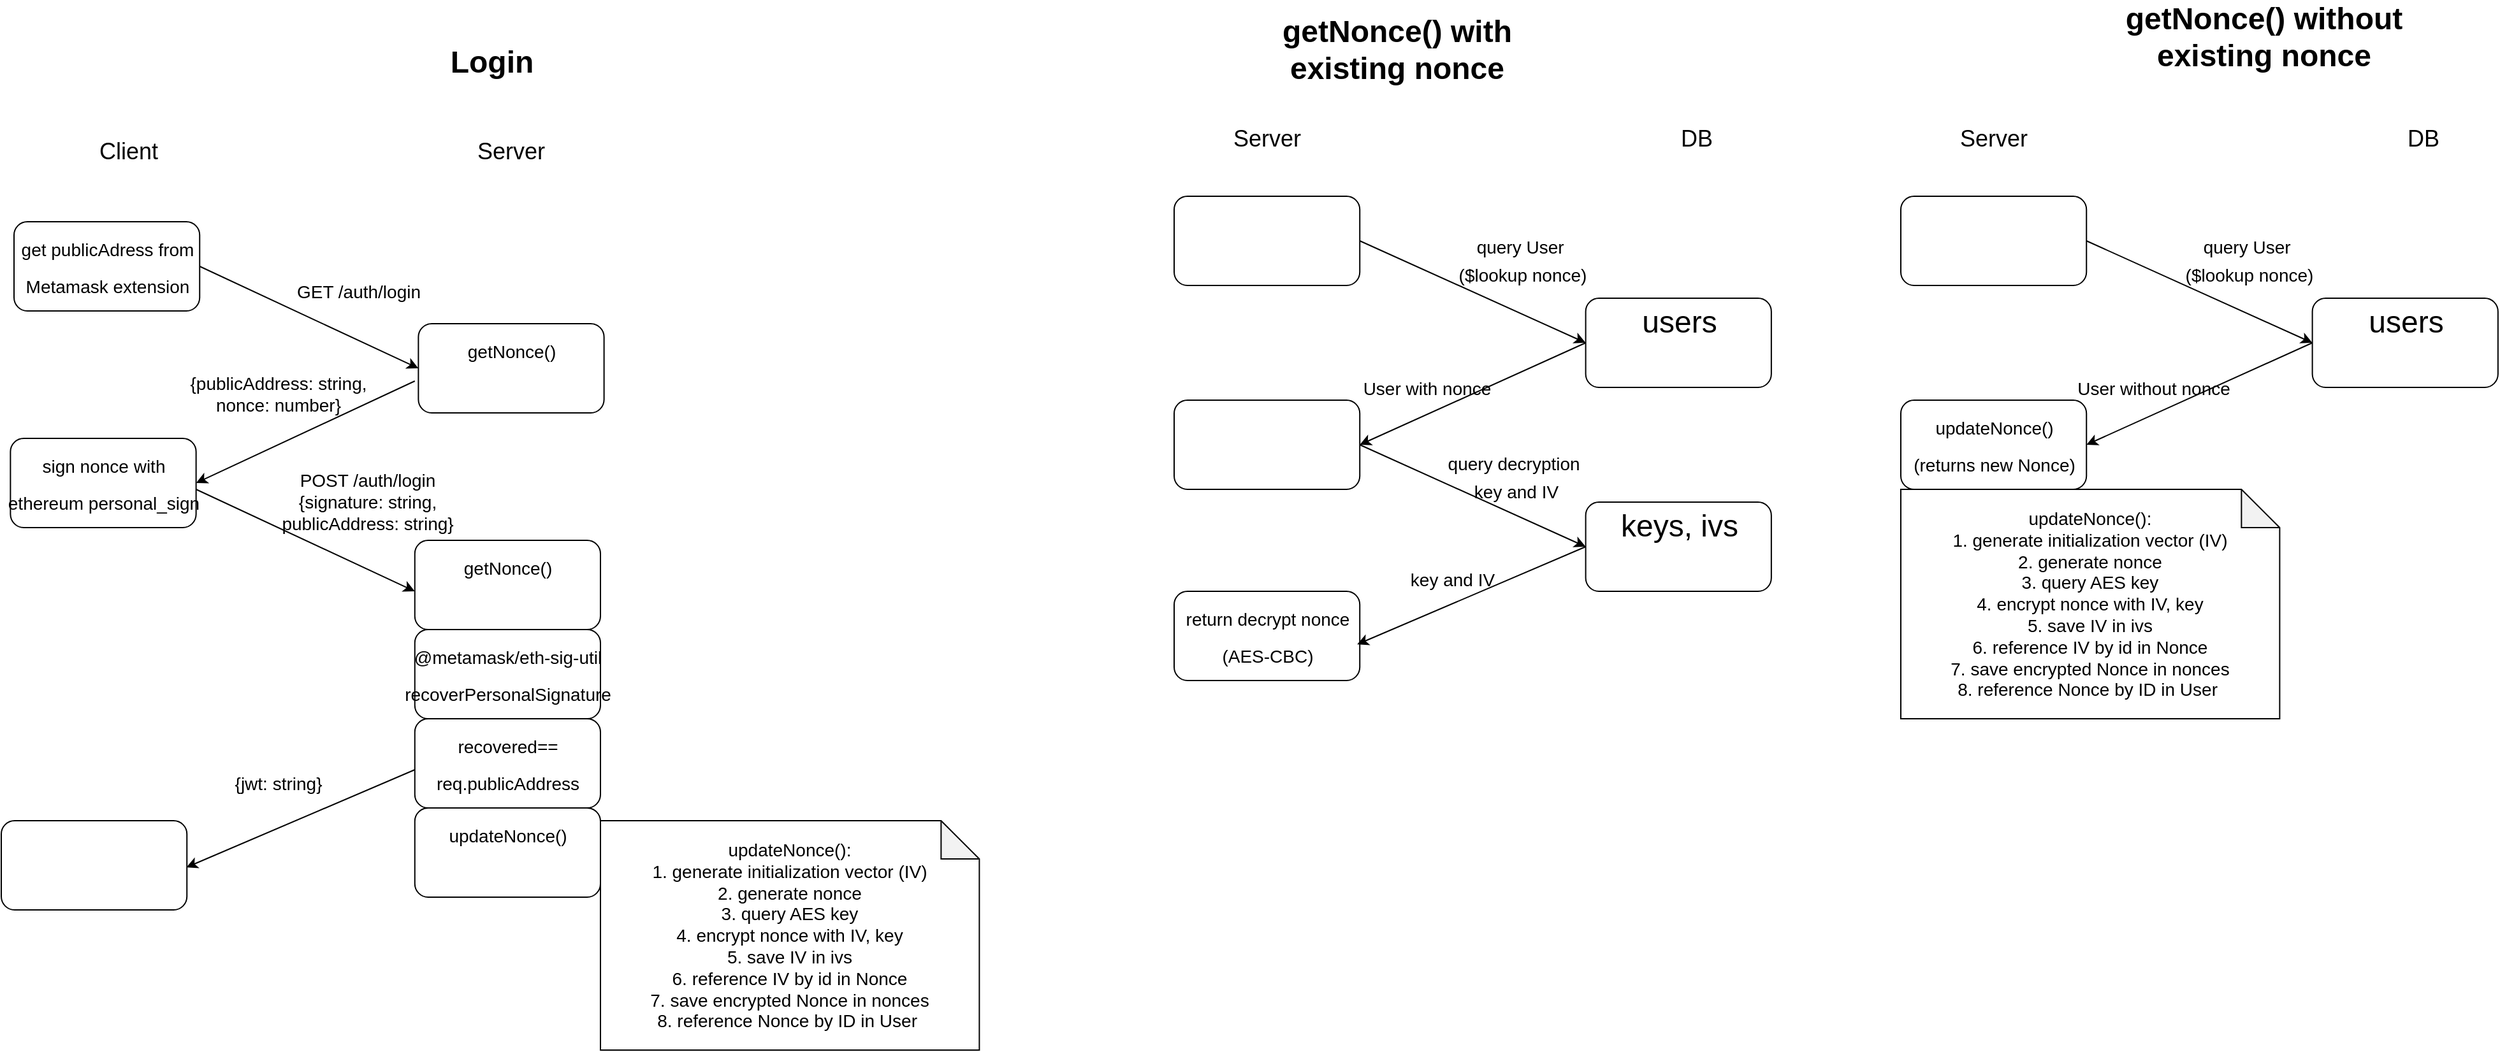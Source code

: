 <mxfile version="20.3.0" type="device" pages="2"><diagram id="kgpKYQtTHZ0yAKxKKP6v" name="Login"><mxGraphModel dx="1185" dy="1835" grid="1" gridSize="10" guides="1" tooltips="1" connect="1" arrows="1" fold="1" page="1" pageScale="1" pageWidth="850" pageHeight="1100" math="0" shadow="0"><root><mxCell id="0"/><mxCell id="1" parent="0"/><mxCell id="HMQbzg7r-KnGZ5n_cUAn-1" value="&lt;font style=&quot;font-size: 18px;&quot;&gt;Client&lt;/font&gt;" style="text;html=1;strokeColor=none;fillColor=none;align=center;verticalAlign=middle;whiteSpace=wrap;rounded=0;" vertex="1" parent="1"><mxGeometry x="140" y="50" width="60" height="30" as="geometry"/></mxCell><mxCell id="HMQbzg7r-KnGZ5n_cUAn-2" value="&lt;font style=&quot;font-size: 18px;&quot;&gt;Server&lt;/font&gt;" style="text;html=1;strokeColor=none;fillColor=none;align=center;verticalAlign=middle;whiteSpace=wrap;rounded=0;" vertex="1" parent="1"><mxGeometry x="440" y="50" width="60" height="30" as="geometry"/></mxCell><mxCell id="HMQbzg7r-KnGZ5n_cUAn-4" value="&lt;font style=&quot;font-size: 24px;&quot;&gt;&lt;b style=&quot;&quot;&gt;Login&lt;/b&gt;&lt;/font&gt;" style="text;html=1;strokeColor=none;fillColor=none;align=center;verticalAlign=middle;whiteSpace=wrap;rounded=0;" vertex="1" parent="1"><mxGeometry x="330" y="-20" width="250" height="30" as="geometry"/></mxCell><mxCell id="HMQbzg7r-KnGZ5n_cUAn-6" value="&lt;span style=&quot;line-height: 1;&quot;&gt;&lt;font style=&quot;line-height: 0.5; font-size: 14px;&quot;&gt;get publicAdress from &lt;br&gt;Metamask extension&lt;/font&gt;&lt;/span&gt;" style="rounded=1;html=1;fontSize=24;verticalAlign=top;spacing=0;" vertex="1" parent="1"><mxGeometry x="80" y="120" width="145.62" height="70" as="geometry"/></mxCell><mxCell id="HMQbzg7r-KnGZ5n_cUAn-7" value="" style="endArrow=classic;html=1;rounded=0;fontSize=24;exitX=1;exitY=0.5;exitDx=0;exitDy=0;entryX=0;entryY=0.5;entryDx=0;entryDy=0;" edge="1" parent="1" source="HMQbzg7r-KnGZ5n_cUAn-6"><mxGeometry width="50" height="50" relative="1" as="geometry"><mxPoint x="410" y="260" as="sourcePoint"/><mxPoint x="397.19" y="235" as="targetPoint"/></mxGeometry></mxCell><mxCell id="HMQbzg7r-KnGZ5n_cUAn-8" value="&lt;font style=&quot;font-size: 14px;&quot;&gt;GET /auth/login&lt;/font&gt;" style="text;html=1;align=center;verticalAlign=middle;resizable=0;points=[];autosize=1;strokeColor=none;fillColor=none;fontSize=11;fontFamily=Helvetica;" vertex="1" parent="1"><mxGeometry x="290" y="160" width="120" height="30" as="geometry"/></mxCell><mxCell id="HMQbzg7r-KnGZ5n_cUAn-16" value="&lt;font style=&quot;font-size: 14px;&quot;&gt;sign nonce with&lt;br&gt;ethereum personal_sign&lt;/font&gt;" style="rounded=1;html=1;fontSize=24;verticalAlign=top;spacing=0;" vertex="1" parent="1"><mxGeometry x="77.19" y="290" width="145.62" height="70" as="geometry"/></mxCell><mxCell id="HMQbzg7r-KnGZ5n_cUAn-17" value="" style="endArrow=classic;html=1;rounded=0;fontSize=24;exitX=0;exitY=0.5;exitDx=0;exitDy=0;entryX=1;entryY=0.5;entryDx=0;entryDy=0;" edge="1" parent="1" target="HMQbzg7r-KnGZ5n_cUAn-16"><mxGeometry width="50" height="50" relative="1" as="geometry"><mxPoint x="394.38" y="245" as="sourcePoint"/><mxPoint x="242.81" y="385" as="targetPoint"/></mxGeometry></mxCell><mxCell id="HMQbzg7r-KnGZ5n_cUAn-18" value="&lt;font style=&quot;font-size: 14px;&quot;&gt;{publicAddress: string,&lt;br&gt;nonce: number}&lt;br&gt;&lt;/font&gt;" style="text;html=1;align=center;verticalAlign=middle;resizable=0;points=[];autosize=1;strokeColor=none;fillColor=none;fontSize=11;fontFamily=Helvetica;" vertex="1" parent="1"><mxGeometry x="207.19" y="230" width="160" height="50" as="geometry"/></mxCell><mxCell id="HMQbzg7r-KnGZ5n_cUAn-33" value="" style="endArrow=classic;html=1;rounded=0;fontSize=24;exitX=1;exitY=0.5;exitDx=0;exitDy=0;entryX=0;entryY=0.5;entryDx=0;entryDy=0;" edge="1" parent="1"><mxGeometry width="50" height="50" relative="1" as="geometry"><mxPoint x="222.81" y="330" as="sourcePoint"/><mxPoint x="394.38" y="410" as="targetPoint"/></mxGeometry></mxCell><mxCell id="HMQbzg7r-KnGZ5n_cUAn-34" value="&lt;font style=&quot;font-size: 14px;&quot;&gt;POST /auth/login&lt;br&gt;{signature: string,&lt;br&gt;publicAddress: string}&lt;br&gt;&lt;/font&gt;" style="text;html=1;align=center;verticalAlign=middle;resizable=0;points=[];autosize=1;strokeColor=none;fillColor=none;fontSize=11;fontFamily=Helvetica;" vertex="1" parent="1"><mxGeometry x="277.19" y="310" width="160" height="60" as="geometry"/></mxCell><mxCell id="HMQbzg7r-KnGZ5n_cUAn-45" value="&lt;span style=&quot;font-size: 14px;&quot;&gt;getNonce()&lt;/span&gt;" style="rounded=1;html=1;fontSize=24;verticalAlign=top;spacing=0;" vertex="1" parent="1"><mxGeometry x="394.38" y="370" width="145.62" height="70" as="geometry"/></mxCell><mxCell id="HMQbzg7r-KnGZ5n_cUAn-48" value="&lt;span style=&quot;font-size: 14px;&quot;&gt;@metamask/eth-sig-util&lt;br&gt;recoverPersonalSignature&lt;br&gt;&lt;/span&gt;" style="rounded=1;html=1;fontSize=24;verticalAlign=top;spacing=0;" vertex="1" parent="1"><mxGeometry x="394.38" y="440" width="145.62" height="70" as="geometry"/></mxCell><mxCell id="HMQbzg7r-KnGZ5n_cUAn-50" value="&lt;span style=&quot;font-size: 14px;&quot;&gt;recovered==&lt;br&gt;req.publicAddress&lt;br&gt;&lt;/span&gt;" style="rounded=1;html=1;fontSize=24;verticalAlign=top;spacing=0;" vertex="1" parent="1"><mxGeometry x="394.38" y="510" width="145.62" height="70" as="geometry"/></mxCell><mxCell id="HMQbzg7r-KnGZ5n_cUAn-51" value="" style="endArrow=classic;html=1;rounded=0;fontSize=24;exitX=0;exitY=0.5;exitDx=0;exitDy=0;entryX=0.986;entryY=0.595;entryDx=0;entryDy=0;entryPerimeter=0;" edge="1" parent="1"><mxGeometry width="50" height="50" relative="1" as="geometry"><mxPoint x="394.38" y="550" as="sourcePoint"/><mxPoint x="215.151" y="626.65" as="targetPoint"/></mxGeometry></mxCell><mxCell id="HMQbzg7r-KnGZ5n_cUAn-52" value="&lt;span style=&quot;font-size: 14px;&quot;&gt;&lt;br&gt;&lt;/span&gt;" style="rounded=1;html=1;fontSize=24;verticalAlign=top;spacing=0;" vertex="1" parent="1"><mxGeometry x="70" y="590" width="145.62" height="70" as="geometry"/></mxCell><mxCell id="HMQbzg7r-KnGZ5n_cUAn-53" value="&lt;span style=&quot;font-size: 14px;&quot;&gt;{jwt: string}&lt;br&gt;&lt;/span&gt;" style="text;html=1;align=center;verticalAlign=middle;resizable=0;points=[];autosize=1;strokeColor=none;fillColor=none;fontSize=18;fontFamily=Helvetica;" vertex="1" parent="1"><mxGeometry x="242.19" y="540" width="90" height="40" as="geometry"/></mxCell><mxCell id="HMQbzg7r-KnGZ5n_cUAn-54" value="&lt;span style=&quot;font-size: 14px;&quot;&gt;updateNonce()&lt;br&gt;&lt;/span&gt;" style="rounded=1;html=1;fontSize=24;verticalAlign=top;spacing=0;" vertex="1" parent="1"><mxGeometry x="394.38" y="580" width="145.62" height="70" as="geometry"/></mxCell><mxCell id="HMQbzg7r-KnGZ5n_cUAn-55" value="updateNonce():&lt;br&gt;1. generate initialization vector (IV)&lt;br&gt;2. generate nonce&lt;br&gt;3. query AES key&lt;br&gt;4. encrypt nonce with IV, key&lt;br&gt;5. save IV in ivs&lt;br&gt;6. reference IV by id in Nonce&lt;br&gt;7. save encrypted Nonce in nonces&lt;br&gt;8. reference Nonce by ID in User&amp;nbsp;" style="shape=note;whiteSpace=wrap;html=1;backgroundOutline=1;darkOpacity=0.05;fontFamily=Helvetica;fontSize=14;" vertex="1" parent="1"><mxGeometry x="540" y="590" width="297.19" height="180" as="geometry"/></mxCell><mxCell id="HMQbzg7r-KnGZ5n_cUAn-56" value="&lt;font style=&quot;font-size: 14px;&quot;&gt;getNonce()&lt;/font&gt;" style="rounded=1;html=1;fontSize=24;verticalAlign=top;spacing=0;" vertex="1" parent="1"><mxGeometry x="397.19" y="200" width="145.62" height="70" as="geometry"/></mxCell><mxCell id="HMQbzg7r-KnGZ5n_cUAn-58" value="&lt;font style=&quot;font-size: 24px;&quot;&gt;&lt;b style=&quot;&quot;&gt;getNonce() with existing nonce&lt;/b&gt;&lt;/font&gt;" style="text;html=1;strokeColor=none;fillColor=none;align=center;verticalAlign=middle;whiteSpace=wrap;rounded=0;" vertex="1" parent="1"><mxGeometry x="1040" y="-30" width="250" height="30" as="geometry"/></mxCell><mxCell id="HMQbzg7r-KnGZ5n_cUAn-59" value="&lt;font style=&quot;font-size: 24px;&quot;&gt;&lt;b style=&quot;&quot;&gt;getNonce() without existing nonce&lt;/b&gt;&lt;/font&gt;" style="text;html=1;strokeColor=none;fillColor=none;align=center;verticalAlign=middle;whiteSpace=wrap;rounded=0;" vertex="1" parent="1"><mxGeometry x="1720" y="-40" width="250" height="30" as="geometry"/></mxCell><mxCell id="HMQbzg7r-KnGZ5n_cUAn-60" value="" style="rounded=1;html=1;fontSize=24;verticalAlign=top;spacing=0;" vertex="1" parent="1"><mxGeometry x="990" y="100" width="145.62" height="70" as="geometry"/></mxCell><mxCell id="HMQbzg7r-KnGZ5n_cUAn-61" value="users" style="rounded=1;html=1;fontSize=24;verticalAlign=top;spacing=0;" vertex="1" parent="1"><mxGeometry x="1312.81" y="180" width="145.62" height="70" as="geometry"/></mxCell><mxCell id="HMQbzg7r-KnGZ5n_cUAn-62" value="" style="endArrow=classic;html=1;rounded=0;fontSize=24;exitX=1;exitY=0.5;exitDx=0;exitDy=0;entryX=0;entryY=0.5;entryDx=0;entryDy=0;" edge="1" parent="1" source="HMQbzg7r-KnGZ5n_cUAn-60" target="HMQbzg7r-KnGZ5n_cUAn-61"><mxGeometry width="50" height="50" relative="1" as="geometry"><mxPoint x="1135.62" y="100" as="sourcePoint"/><mxPoint x="1290" y="150" as="targetPoint"/></mxGeometry></mxCell><mxCell id="HMQbzg7r-KnGZ5n_cUAn-63" value="&lt;span style=&quot;font-size: 14px;&quot;&gt;query User&amp;nbsp;&lt;br&gt;($lookup nonce)&lt;br&gt;&lt;/span&gt;" style="text;html=1;align=center;verticalAlign=middle;resizable=0;points=[];autosize=1;strokeColor=none;fillColor=none;fontSize=18;fontFamily=Helvetica;" vertex="1" parent="1"><mxGeometry x="1202.81" y="120" width="120" height="60" as="geometry"/></mxCell><mxCell id="HMQbzg7r-KnGZ5n_cUAn-64" value="" style="endArrow=classic;html=1;rounded=0;fontSize=24;exitX=0;exitY=0.5;exitDx=0;exitDy=0;entryX=1;entryY=0.5;entryDx=0;entryDy=0;" edge="1" parent="1" source="HMQbzg7r-KnGZ5n_cUAn-61" target="HMQbzg7r-KnGZ5n_cUAn-65"><mxGeometry width="50" height="50" relative="1" as="geometry"><mxPoint x="1290" y="135" as="sourcePoint"/><mxPoint x="1444.38" y="170" as="targetPoint"/></mxGeometry></mxCell><mxCell id="HMQbzg7r-KnGZ5n_cUAn-65" value="" style="rounded=1;html=1;fontSize=24;verticalAlign=top;spacing=0;" vertex="1" parent="1"><mxGeometry x="990" y="260" width="145.62" height="70" as="geometry"/></mxCell><mxCell id="HMQbzg7r-KnGZ5n_cUAn-66" value="&lt;span style=&quot;font-size: 14px;&quot;&gt;User with nonce&lt;br&gt;&lt;/span&gt;" style="text;html=1;align=center;verticalAlign=middle;resizable=0;points=[];autosize=1;strokeColor=none;fillColor=none;fontSize=18;fontFamily=Helvetica;" vertex="1" parent="1"><mxGeometry x="1127.81" y="230" width="120" height="40" as="geometry"/></mxCell><mxCell id="HMQbzg7r-KnGZ5n_cUAn-67" value="keys, ivs" style="rounded=1;html=1;fontSize=24;verticalAlign=top;spacing=0;" vertex="1" parent="1"><mxGeometry x="1312.81" y="340" width="145.62" height="70" as="geometry"/></mxCell><mxCell id="HMQbzg7r-KnGZ5n_cUAn-68" value="" style="endArrow=classic;html=1;rounded=0;fontSize=24;exitX=1;exitY=0.5;exitDx=0;exitDy=0;entryX=0;entryY=0.5;entryDx=0;entryDy=0;" edge="1" parent="1" source="HMQbzg7r-KnGZ5n_cUAn-65" target="HMQbzg7r-KnGZ5n_cUAn-67"><mxGeometry width="50" height="50" relative="1" as="geometry"><mxPoint x="1292.81" y="290" as="sourcePoint"/><mxPoint x="1115.62" y="330" as="targetPoint"/></mxGeometry></mxCell><mxCell id="HMQbzg7r-KnGZ5n_cUAn-69" value="&lt;span style=&quot;font-size: 14px;&quot;&gt;query decryption&amp;nbsp;&lt;br&gt;key and IV&lt;br&gt;&lt;/span&gt;" style="text;html=1;align=center;verticalAlign=middle;resizable=0;points=[];autosize=1;strokeColor=none;fillColor=none;fontSize=18;fontFamily=Helvetica;" vertex="1" parent="1"><mxGeometry x="1192.81" y="290" width="130" height="60" as="geometry"/></mxCell><mxCell id="HMQbzg7r-KnGZ5n_cUAn-70" value="&lt;font style=&quot;font-size: 14px;&quot;&gt;return decrypt nonce&lt;br&gt;(AES-CBC)&lt;/font&gt;" style="rounded=1;html=1;fontSize=24;verticalAlign=top;spacing=0;" vertex="1" parent="1"><mxGeometry x="990" y="410" width="145.62" height="70" as="geometry"/></mxCell><mxCell id="HMQbzg7r-KnGZ5n_cUAn-71" value="" style="endArrow=classic;html=1;rounded=0;fontSize=24;exitX=0;exitY=0.5;exitDx=0;exitDy=0;entryX=0.986;entryY=0.595;entryDx=0;entryDy=0;entryPerimeter=0;" edge="1" parent="1" source="HMQbzg7r-KnGZ5n_cUAn-67" target="HMQbzg7r-KnGZ5n_cUAn-70"><mxGeometry width="50" height="50" relative="1" as="geometry"><mxPoint x="1307.19" y="420" as="sourcePoint"/><mxPoint x="1135.62" y="460" as="targetPoint"/></mxGeometry></mxCell><mxCell id="HMQbzg7r-KnGZ5n_cUAn-72" value="&lt;span style=&quot;font-size: 14px;&quot;&gt;key and IV&lt;br&gt;&lt;/span&gt;" style="text;html=1;align=center;verticalAlign=middle;resizable=0;points=[];autosize=1;strokeColor=none;fillColor=none;fontSize=18;fontFamily=Helvetica;" vertex="1" parent="1"><mxGeometry x="1162.81" y="380" width="90" height="40" as="geometry"/></mxCell><mxCell id="HMQbzg7r-KnGZ5n_cUAn-73" value="&lt;font style=&quot;font-size: 18px;&quot;&gt;Server&lt;/font&gt;" style="text;html=1;strokeColor=none;fillColor=none;align=center;verticalAlign=middle;whiteSpace=wrap;rounded=0;" vertex="1" parent="1"><mxGeometry x="1032.81" y="40" width="60" height="30" as="geometry"/></mxCell><mxCell id="HMQbzg7r-KnGZ5n_cUAn-74" value="&lt;font style=&quot;font-size: 18px;&quot;&gt;DB&lt;/font&gt;" style="text;html=1;strokeColor=none;fillColor=none;align=center;verticalAlign=middle;whiteSpace=wrap;rounded=0;" vertex="1" parent="1"><mxGeometry x="1370" y="40" width="60" height="30" as="geometry"/></mxCell><mxCell id="HMQbzg7r-KnGZ5n_cUAn-75" value="" style="rounded=1;html=1;fontSize=24;verticalAlign=top;spacing=0;" vertex="1" parent="1"><mxGeometry x="1560" y="100" width="145.62" height="70" as="geometry"/></mxCell><mxCell id="HMQbzg7r-KnGZ5n_cUAn-76" value="users" style="rounded=1;html=1;fontSize=24;verticalAlign=top;spacing=0;" vertex="1" parent="1"><mxGeometry x="1882.81" y="180" width="145.62" height="70" as="geometry"/></mxCell><mxCell id="HMQbzg7r-KnGZ5n_cUAn-77" value="" style="endArrow=classic;html=1;rounded=0;fontSize=24;exitX=1;exitY=0.5;exitDx=0;exitDy=0;entryX=0;entryY=0.5;entryDx=0;entryDy=0;" edge="1" parent="1" source="HMQbzg7r-KnGZ5n_cUAn-75" target="HMQbzg7r-KnGZ5n_cUAn-76"><mxGeometry width="50" height="50" relative="1" as="geometry"><mxPoint x="1705.62" y="100" as="sourcePoint"/><mxPoint x="1860" y="150" as="targetPoint"/></mxGeometry></mxCell><mxCell id="HMQbzg7r-KnGZ5n_cUAn-78" value="&lt;span style=&quot;font-size: 14px;&quot;&gt;query User&amp;nbsp;&lt;br&gt;($lookup nonce)&lt;br&gt;&lt;/span&gt;" style="text;html=1;align=center;verticalAlign=middle;resizable=0;points=[];autosize=1;strokeColor=none;fillColor=none;fontSize=18;fontFamily=Helvetica;" vertex="1" parent="1"><mxGeometry x="1772.81" y="120" width="120" height="60" as="geometry"/></mxCell><mxCell id="HMQbzg7r-KnGZ5n_cUAn-79" value="&lt;span style=&quot;font-size: 14px;&quot;&gt;User without nonce&lt;br&gt;&lt;/span&gt;" style="text;html=1;align=center;verticalAlign=middle;resizable=0;points=[];autosize=1;strokeColor=none;fillColor=none;fontSize=18;fontFamily=Helvetica;" vertex="1" parent="1"><mxGeometry x="1687.81" y="230" width="140" height="40" as="geometry"/></mxCell><mxCell id="HMQbzg7r-KnGZ5n_cUAn-80" value="&lt;font style=&quot;font-size: 18px;&quot;&gt;Server&lt;/font&gt;" style="text;html=1;strokeColor=none;fillColor=none;align=center;verticalAlign=middle;whiteSpace=wrap;rounded=0;" vertex="1" parent="1"><mxGeometry x="1602.81" y="40" width="60" height="30" as="geometry"/></mxCell><mxCell id="HMQbzg7r-KnGZ5n_cUAn-81" value="&lt;font style=&quot;font-size: 18px;&quot;&gt;DB&lt;/font&gt;" style="text;html=1;strokeColor=none;fillColor=none;align=center;verticalAlign=middle;whiteSpace=wrap;rounded=0;" vertex="1" parent="1"><mxGeometry x="1940" y="40" width="60" height="30" as="geometry"/></mxCell><mxCell id="HMQbzg7r-KnGZ5n_cUAn-84" value="" style="endArrow=classic;html=1;rounded=0;fontSize=24;exitX=0;exitY=0.5;exitDx=0;exitDy=0;entryX=1;entryY=0.5;entryDx=0;entryDy=0;" edge="1" parent="1" target="HMQbzg7r-KnGZ5n_cUAn-85"><mxGeometry width="50" height="50" relative="1" as="geometry"><mxPoint x="1882.81" y="215" as="sourcePoint"/><mxPoint x="2014.38" y="170" as="targetPoint"/></mxGeometry></mxCell><mxCell id="HMQbzg7r-KnGZ5n_cUAn-85" value="&lt;font style=&quot;font-size: 14px;&quot;&gt;updateNonce()&lt;br&gt;(returns new Nonce)&lt;br&gt;&lt;/font&gt;" style="rounded=1;html=1;fontSize=24;verticalAlign=top;spacing=0;" vertex="1" parent="1"><mxGeometry x="1560" y="260" width="145.62" height="70" as="geometry"/></mxCell><mxCell id="HMQbzg7r-KnGZ5n_cUAn-86" value="updateNonce():&lt;br&gt;1. generate initialization vector (IV)&lt;br&gt;2. generate nonce&lt;br&gt;3. query AES key&lt;br&gt;4. encrypt nonce with IV, key&lt;br&gt;5. save IV in ivs&lt;br&gt;6. reference IV by id in Nonce&lt;br&gt;7. save encrypted Nonce in nonces&lt;br&gt;8. reference Nonce by ID in User&amp;nbsp;" style="shape=note;whiteSpace=wrap;html=1;backgroundOutline=1;darkOpacity=0.05;fontFamily=Helvetica;fontSize=14;" vertex="1" parent="1"><mxGeometry x="1560" y="330" width="297.19" height="180" as="geometry"/></mxCell></root></mxGraphModel></diagram><diagram id="ALQSP1KRkvW5W1whkTKd" name="Matching"><mxGraphModel dx="1422" dy="882" grid="1" gridSize="10" guides="1" tooltips="1" connect="1" arrows="1" fold="1" page="1" pageScale="1" pageWidth="827" pageHeight="1169" math="0" shadow="0"><root><mxCell id="0"/><mxCell id="1" parent="0"/><mxCell id="zWpwD9nOVwZDohFEqcDh-1" value="&lt;font style=&quot;font-size: 18px;&quot;&gt;Server&lt;/font&gt;" style="text;html=1;strokeColor=none;fillColor=none;align=center;verticalAlign=middle;whiteSpace=wrap;rounded=0;fontFamily=Helvetica;fontSize=14;" vertex="1" parent="1"><mxGeometry x="384" y="40" width="60" height="30" as="geometry"/></mxCell><mxCell id="zWpwD9nOVwZDohFEqcDh-2" value="Anbieter" style="shape=umlActor;verticalLabelPosition=bottom;verticalAlign=top;html=1;outlineConnect=0;fontFamily=Helvetica;fontSize=18;" vertex="1" parent="1"><mxGeometry x="180" y="25" width="30" height="60" as="geometry"/></mxCell><mxCell id="zWpwD9nOVwZDohFEqcDh-3" value="Nachfrager" style="shape=umlActor;verticalLabelPosition=bottom;verticalAlign=top;html=1;outlineConnect=0;fontFamily=Helvetica;fontSize=18;" vertex="1" parent="1"><mxGeometry x="590" y="25" width="30" height="60" as="geometry"/></mxCell><mxCell id="zWpwD9nOVwZDohFEqcDh-5" value="erstellt Offer" style="rounded=1;whiteSpace=wrap;html=1;fontFamily=Helvetica;fontSize=18;" vertex="1" parent="1"><mxGeometry x="140" y="160" width="120" height="60" as="geometry"/></mxCell><mxCell id="zWpwD9nOVwZDohFEqcDh-10" value="reagiert auf Offer" style="rounded=1;whiteSpace=wrap;html=1;fontFamily=Helvetica;fontSize=18;" vertex="1" parent="1"><mxGeometry x="560" y="330" width="110" height="70" as="geometry"/></mxCell><mxCell id="j90xRA37UukIhQBSfKMN-1" value="erstellt Match mit publicAddress von N und referenziert es im User von A und N&amp;nbsp;" style="rounded=1;whiteSpace=wrap;html=1;fontFamily=Helvetica;fontSize=18;" vertex="1" parent="1"><mxGeometry x="330" y="420" width="170" height="90" as="geometry"/></mxCell><mxCell id="j90xRA37UukIhQBSfKMN-2" value="verschlüsselt seine Kontaktdaten mit der publicAddress von N" style="rounded=1;whiteSpace=wrap;html=1;fontFamily=Helvetica;fontSize=18;" vertex="1" parent="1"><mxGeometry x="90" y="720" width="200" height="90" as="geometry"/></mxCell><mxCell id="j90xRA37UukIhQBSfKMN-3" value="fügt verschl. Kdaten von A zum Match hinzu" style="rounded=1;whiteSpace=wrap;html=1;fontFamily=Helvetica;fontSize=18;" vertex="1" parent="1"><mxGeometry x="350" y="870" width="170" height="80" as="geometry"/></mxCell><mxCell id="j90xRA37UukIhQBSfKMN-4" value="entschlüsselt die Kdaten mit seinem privateKey" style="rounded=1;whiteSpace=wrap;html=1;fontFamily=Helvetica;fontSize=18;" vertex="1" parent="1"><mxGeometry x="590" y="1250" width="110" height="100" as="geometry"/></mxCell><mxCell id="j90xRA37UukIhQBSfKMN-5" value="kontaktiert A auf Chatplattform" style="rounded=1;whiteSpace=wrap;html=1;fontFamily=Helvetica;fontSize=18;" vertex="1" parent="1"><mxGeometry x="590" y="1370" width="110" height="100" as="geometry"/></mxCell><mxCell id="j90xRA37UukIhQBSfKMN-6" value="" style="endArrow=classic;html=1;rounded=0;fontFamily=Helvetica;fontSize=18;entryX=0.988;entryY=0.078;entryDx=0;entryDy=0;entryPerimeter=0;exitX=0;exitY=0.75;exitDx=0;exitDy=0;" edge="1" parent="1" source="zWpwD9nOVwZDohFEqcDh-10" target="j90xRA37UukIhQBSfKMN-1"><mxGeometry width="50" height="50" relative="1" as="geometry"><mxPoint x="560" y="690" as="sourcePoint"/><mxPoint x="610" y="640" as="targetPoint"/></mxGeometry></mxCell><mxCell id="j90xRA37UukIhQBSfKMN-7" value="" style="endArrow=classic;html=1;rounded=0;fontFamily=Helvetica;fontSize=18;exitX=0.915;exitY=0.967;exitDx=0;exitDy=0;exitPerimeter=0;entryX=0.024;entryY=0.1;entryDx=0;entryDy=0;entryPerimeter=0;" edge="1" parent="1" source="j90xRA37UukIhQBSfKMN-2" target="j90xRA37UukIhQBSfKMN-3"><mxGeometry width="50" height="50" relative="1" as="geometry"><mxPoint x="460" y="920" as="sourcePoint"/><mxPoint x="510" y="870" as="targetPoint"/></mxGeometry></mxCell><mxCell id="j90xRA37UukIhQBSfKMN-8" value="erstellt Offer und fügt es A hinzu" style="rounded=1;whiteSpace=wrap;html=1;fontFamily=Helvetica;fontSize=18;" vertex="1" parent="1"><mxGeometry x="330" y="240" width="170" height="90" as="geometry"/></mxCell><mxCell id="j90xRA37UukIhQBSfKMN-9" value="" style="endArrow=classic;html=1;rounded=0;fontFamily=Helvetica;fontSize=18;entryX=0;entryY=0.25;entryDx=0;entryDy=0;exitX=1.008;exitY=0.9;exitDx=0;exitDy=0;exitPerimeter=0;" edge="1" parent="1" source="zWpwD9nOVwZDohFEqcDh-5" target="j90xRA37UukIhQBSfKMN-8"><mxGeometry width="50" height="50" relative="1" as="geometry"><mxPoint x="570" y="392.5" as="sourcePoint"/><mxPoint x="507.96" y="437.02" as="targetPoint"/></mxGeometry></mxCell><mxCell id="j90xRA37UukIhQBSfKMN-11" value="queried seine matches" style="rounded=1;whiteSpace=wrap;html=1;fontFamily=Helvetica;fontSize=18;" vertex="1" parent="1"><mxGeometry x="90" y="560" width="170" height="90" as="geometry"/></mxCell><mxCell id="j90xRA37UukIhQBSfKMN-12" value="return matches" style="rounded=1;whiteSpace=wrap;html=1;fontFamily=Helvetica;fontSize=18;" vertex="1" parent="1"><mxGeometry x="330" y="610" width="170" height="90" as="geometry"/></mxCell><mxCell id="j90xRA37UukIhQBSfKMN-13" value="" style="endArrow=classic;html=1;rounded=0;fontFamily=Helvetica;fontSize=18;entryX=0;entryY=0.5;entryDx=0;entryDy=0;exitX=1;exitY=0.5;exitDx=0;exitDy=0;" edge="1" parent="1" source="j90xRA37UukIhQBSfKMN-11" target="j90xRA37UukIhQBSfKMN-12"><mxGeometry width="50" height="50" relative="1" as="geometry"><mxPoint x="570" y="392.5" as="sourcePoint"/><mxPoint x="507.96" y="437.02" as="targetPoint"/></mxGeometry></mxCell><mxCell id="j90xRA37UukIhQBSfKMN-14" value="" style="endArrow=classic;html=1;rounded=0;fontFamily=Helvetica;fontSize=18;entryX=1;entryY=0.25;entryDx=0;entryDy=0;exitX=0;exitY=1;exitDx=0;exitDy=0;" edge="1" parent="1" source="j90xRA37UukIhQBSfKMN-12" target="j90xRA37UukIhQBSfKMN-2"><mxGeometry width="50" height="50" relative="1" as="geometry"><mxPoint x="270" y="615" as="sourcePoint"/><mxPoint x="340" y="665" as="targetPoint"/></mxGeometry></mxCell><mxCell id="j90xRA37UukIhQBSfKMN-15" value="queried Matches mit Kontaktdaten" style="rounded=1;whiteSpace=wrap;html=1;fontFamily=Helvetica;fontSize=18;" vertex="1" parent="1"><mxGeometry x="590" y="980" width="170" height="90" as="geometry"/></mxCell><mxCell id="j90xRA37UukIhQBSfKMN-16" value="return Matches mit Kontaktdaten" style="rounded=1;whiteSpace=wrap;html=1;fontFamily=Helvetica;fontSize=18;" vertex="1" parent="1"><mxGeometry x="350" y="1100" width="170" height="90" as="geometry"/></mxCell><mxCell id="j90xRA37UukIhQBSfKMN-17" value="" style="endArrow=classic;html=1;rounded=0;fontFamily=Helvetica;fontSize=18;exitX=1;exitY=0.75;exitDx=0;exitDy=0;entryX=0.024;entryY=0.1;entryDx=0;entryDy=0;entryPerimeter=0;" edge="1" parent="1" source="j90xRA37UukIhQBSfKMN-16"><mxGeometry width="50" height="50" relative="1" as="geometry"><mxPoint x="510" y="1190" as="sourcePoint"/><mxPoint x="591.08" y="1260.97" as="targetPoint"/></mxGeometry></mxCell><mxCell id="j90xRA37UukIhQBSfKMN-18" value="" style="endArrow=classic;html=1;rounded=0;fontFamily=Helvetica;fontSize=18;exitX=-0.024;exitY=0.878;exitDx=0;exitDy=0;exitPerimeter=0;entryX=0.924;entryY=0.022;entryDx=0;entryDy=0;entryPerimeter=0;" edge="1" parent="1" source="j90xRA37UukIhQBSfKMN-15" target="j90xRA37UukIhQBSfKMN-16"><mxGeometry width="50" height="50" relative="1" as="geometry"><mxPoint x="520" y="1200" as="sourcePoint"/><mxPoint x="601.08" y="1270.97" as="targetPoint"/></mxGeometry></mxCell><mxCell id="j90xRA37UukIhQBSfKMN-19" value="lösche Kontaktdaten und publicAddress von N aus dem Match" style="rounded=1;whiteSpace=wrap;html=1;fontFamily=Helvetica;fontSize=18;" vertex="1" parent="1"><mxGeometry x="350" y="1190" width="170" height="90" as="geometry"/></mxCell></root></mxGraphModel></diagram></mxfile>